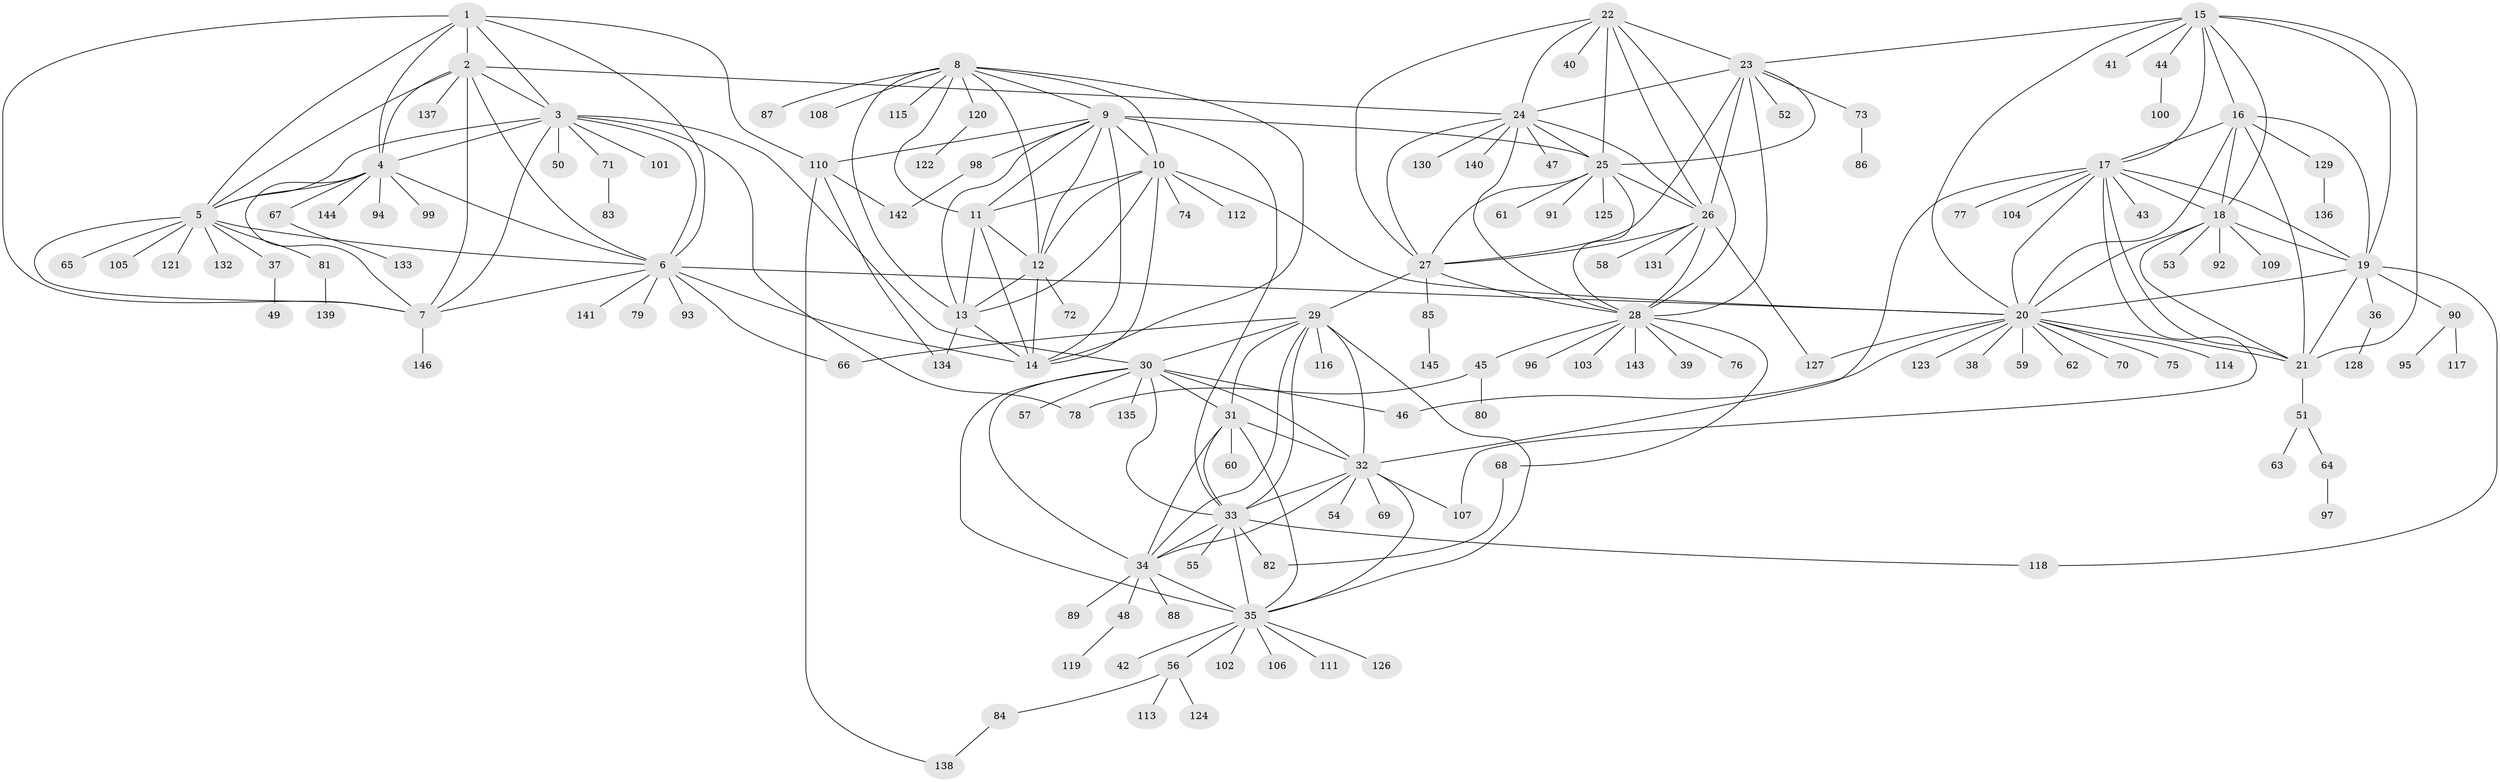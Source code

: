 // Generated by graph-tools (version 1.1) at 2025/37/03/09/25 02:37:35]
// undirected, 146 vertices, 237 edges
graph export_dot {
graph [start="1"]
  node [color=gray90,style=filled];
  1;
  2;
  3;
  4;
  5;
  6;
  7;
  8;
  9;
  10;
  11;
  12;
  13;
  14;
  15;
  16;
  17;
  18;
  19;
  20;
  21;
  22;
  23;
  24;
  25;
  26;
  27;
  28;
  29;
  30;
  31;
  32;
  33;
  34;
  35;
  36;
  37;
  38;
  39;
  40;
  41;
  42;
  43;
  44;
  45;
  46;
  47;
  48;
  49;
  50;
  51;
  52;
  53;
  54;
  55;
  56;
  57;
  58;
  59;
  60;
  61;
  62;
  63;
  64;
  65;
  66;
  67;
  68;
  69;
  70;
  71;
  72;
  73;
  74;
  75;
  76;
  77;
  78;
  79;
  80;
  81;
  82;
  83;
  84;
  85;
  86;
  87;
  88;
  89;
  90;
  91;
  92;
  93;
  94;
  95;
  96;
  97;
  98;
  99;
  100;
  101;
  102;
  103;
  104;
  105;
  106;
  107;
  108;
  109;
  110;
  111;
  112;
  113;
  114;
  115;
  116;
  117;
  118;
  119;
  120;
  121;
  122;
  123;
  124;
  125;
  126;
  127;
  128;
  129;
  130;
  131;
  132;
  133;
  134;
  135;
  136;
  137;
  138;
  139;
  140;
  141;
  142;
  143;
  144;
  145;
  146;
  1 -- 2;
  1 -- 3;
  1 -- 4;
  1 -- 5;
  1 -- 6;
  1 -- 7;
  1 -- 110;
  2 -- 3;
  2 -- 4;
  2 -- 5;
  2 -- 6;
  2 -- 7;
  2 -- 24;
  2 -- 137;
  3 -- 4;
  3 -- 5;
  3 -- 6;
  3 -- 7;
  3 -- 30;
  3 -- 50;
  3 -- 71;
  3 -- 78;
  3 -- 101;
  4 -- 5;
  4 -- 6;
  4 -- 7;
  4 -- 67;
  4 -- 94;
  4 -- 99;
  4 -- 144;
  5 -- 6;
  5 -- 7;
  5 -- 37;
  5 -- 65;
  5 -- 81;
  5 -- 105;
  5 -- 121;
  5 -- 132;
  6 -- 7;
  6 -- 14;
  6 -- 20;
  6 -- 66;
  6 -- 79;
  6 -- 93;
  6 -- 141;
  7 -- 146;
  8 -- 9;
  8 -- 10;
  8 -- 11;
  8 -- 12;
  8 -- 13;
  8 -- 14;
  8 -- 87;
  8 -- 108;
  8 -- 115;
  8 -- 120;
  9 -- 10;
  9 -- 11;
  9 -- 12;
  9 -- 13;
  9 -- 14;
  9 -- 25;
  9 -- 33;
  9 -- 98;
  9 -- 110;
  10 -- 11;
  10 -- 12;
  10 -- 13;
  10 -- 14;
  10 -- 20;
  10 -- 74;
  10 -- 112;
  11 -- 12;
  11 -- 13;
  11 -- 14;
  12 -- 13;
  12 -- 14;
  12 -- 72;
  13 -- 14;
  13 -- 134;
  15 -- 16;
  15 -- 17;
  15 -- 18;
  15 -- 19;
  15 -- 20;
  15 -- 21;
  15 -- 23;
  15 -- 41;
  15 -- 44;
  16 -- 17;
  16 -- 18;
  16 -- 19;
  16 -- 20;
  16 -- 21;
  16 -- 129;
  17 -- 18;
  17 -- 19;
  17 -- 20;
  17 -- 21;
  17 -- 32;
  17 -- 43;
  17 -- 77;
  17 -- 104;
  17 -- 107;
  18 -- 19;
  18 -- 20;
  18 -- 21;
  18 -- 53;
  18 -- 92;
  18 -- 109;
  19 -- 20;
  19 -- 21;
  19 -- 36;
  19 -- 90;
  19 -- 118;
  20 -- 21;
  20 -- 38;
  20 -- 46;
  20 -- 59;
  20 -- 62;
  20 -- 70;
  20 -- 75;
  20 -- 114;
  20 -- 123;
  20 -- 127;
  21 -- 51;
  22 -- 23;
  22 -- 24;
  22 -- 25;
  22 -- 26;
  22 -- 27;
  22 -- 28;
  22 -- 40;
  23 -- 24;
  23 -- 25;
  23 -- 26;
  23 -- 27;
  23 -- 28;
  23 -- 52;
  23 -- 73;
  24 -- 25;
  24 -- 26;
  24 -- 27;
  24 -- 28;
  24 -- 47;
  24 -- 130;
  24 -- 140;
  25 -- 26;
  25 -- 27;
  25 -- 28;
  25 -- 61;
  25 -- 91;
  25 -- 125;
  26 -- 27;
  26 -- 28;
  26 -- 58;
  26 -- 127;
  26 -- 131;
  27 -- 28;
  27 -- 29;
  27 -- 85;
  28 -- 39;
  28 -- 45;
  28 -- 68;
  28 -- 76;
  28 -- 96;
  28 -- 103;
  28 -- 143;
  29 -- 30;
  29 -- 31;
  29 -- 32;
  29 -- 33;
  29 -- 34;
  29 -- 35;
  29 -- 66;
  29 -- 116;
  30 -- 31;
  30 -- 32;
  30 -- 33;
  30 -- 34;
  30 -- 35;
  30 -- 46;
  30 -- 57;
  30 -- 135;
  31 -- 32;
  31 -- 33;
  31 -- 34;
  31 -- 35;
  31 -- 60;
  32 -- 33;
  32 -- 34;
  32 -- 35;
  32 -- 54;
  32 -- 69;
  32 -- 107;
  33 -- 34;
  33 -- 35;
  33 -- 55;
  33 -- 82;
  33 -- 118;
  34 -- 35;
  34 -- 48;
  34 -- 88;
  34 -- 89;
  35 -- 42;
  35 -- 56;
  35 -- 102;
  35 -- 106;
  35 -- 111;
  35 -- 126;
  36 -- 128;
  37 -- 49;
  44 -- 100;
  45 -- 78;
  45 -- 80;
  48 -- 119;
  51 -- 63;
  51 -- 64;
  56 -- 84;
  56 -- 113;
  56 -- 124;
  64 -- 97;
  67 -- 133;
  68 -- 82;
  71 -- 83;
  73 -- 86;
  81 -- 139;
  84 -- 138;
  85 -- 145;
  90 -- 95;
  90 -- 117;
  98 -- 142;
  110 -- 134;
  110 -- 138;
  110 -- 142;
  120 -- 122;
  129 -- 136;
}

